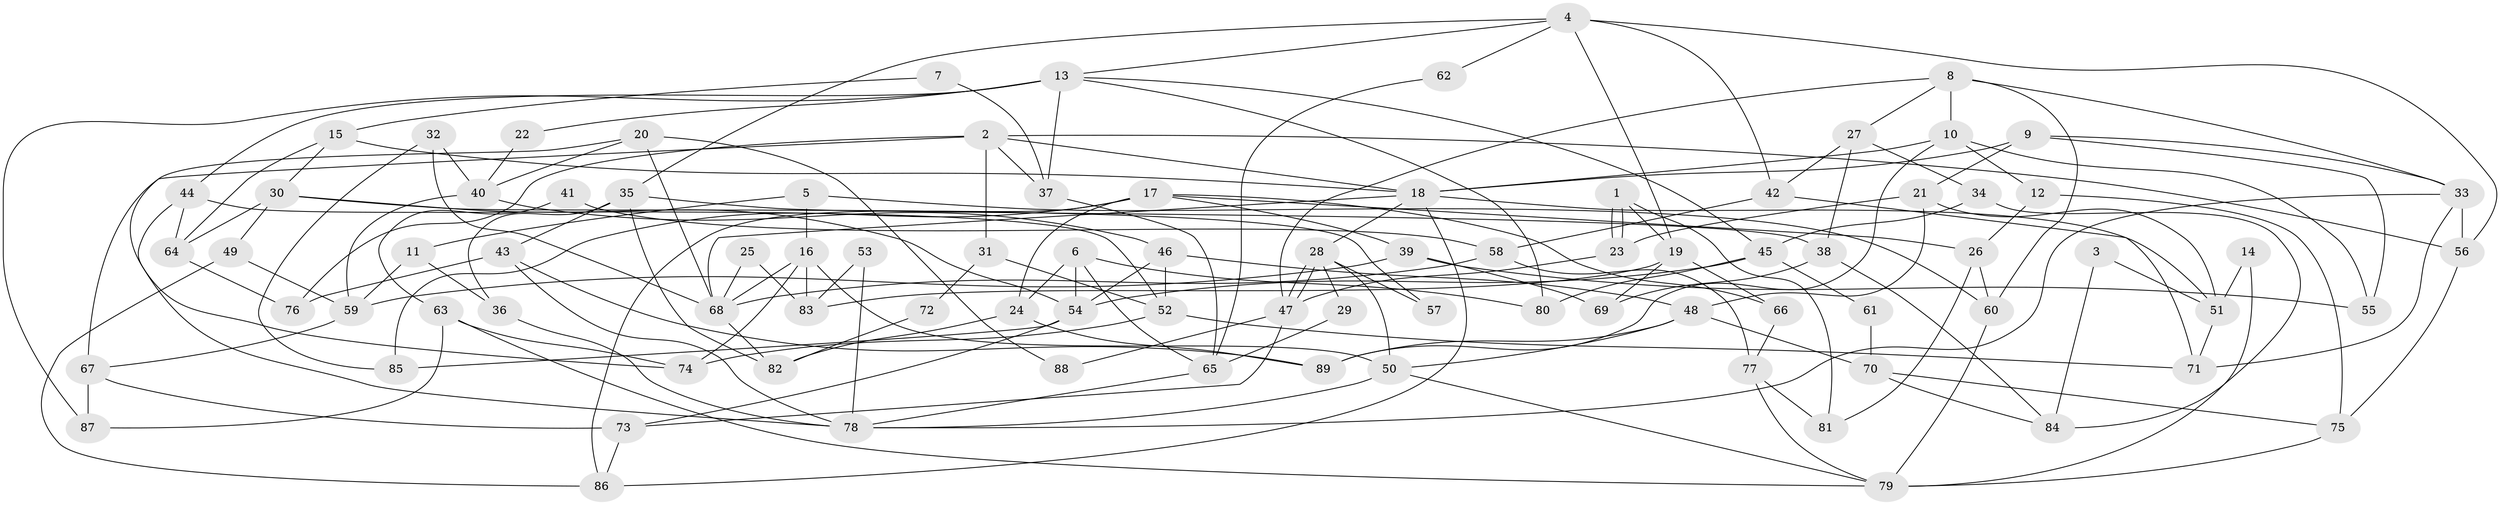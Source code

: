 // coarse degree distribution, {4: 0.24528301886792453, 8: 0.09433962264150944, 3: 0.09433962264150944, 6: 0.1320754716981132, 5: 0.16981132075471697, 7: 0.11320754716981132, 10: 0.03773584905660377, 9: 0.03773584905660377, 2: 0.07547169811320754}
// Generated by graph-tools (version 1.1) at 2025/52/02/27/25 19:52:01]
// undirected, 89 vertices, 178 edges
graph export_dot {
graph [start="1"]
  node [color=gray90,style=filled];
  1;
  2;
  3;
  4;
  5;
  6;
  7;
  8;
  9;
  10;
  11;
  12;
  13;
  14;
  15;
  16;
  17;
  18;
  19;
  20;
  21;
  22;
  23;
  24;
  25;
  26;
  27;
  28;
  29;
  30;
  31;
  32;
  33;
  34;
  35;
  36;
  37;
  38;
  39;
  40;
  41;
  42;
  43;
  44;
  45;
  46;
  47;
  48;
  49;
  50;
  51;
  52;
  53;
  54;
  55;
  56;
  57;
  58;
  59;
  60;
  61;
  62;
  63;
  64;
  65;
  66;
  67;
  68;
  69;
  70;
  71;
  72;
  73;
  74;
  75;
  76;
  77;
  78;
  79;
  80;
  81;
  82;
  83;
  84;
  85;
  86;
  87;
  88;
  89;
  1 -- 23;
  1 -- 23;
  1 -- 81;
  1 -- 19;
  2 -- 18;
  2 -- 56;
  2 -- 31;
  2 -- 37;
  2 -- 67;
  2 -- 76;
  3 -- 84;
  3 -- 51;
  4 -- 13;
  4 -- 35;
  4 -- 19;
  4 -- 42;
  4 -- 56;
  4 -- 62;
  5 -- 60;
  5 -- 16;
  5 -- 11;
  6 -- 24;
  6 -- 65;
  6 -- 54;
  6 -- 80;
  7 -- 15;
  7 -- 37;
  8 -- 27;
  8 -- 33;
  8 -- 10;
  8 -- 47;
  8 -- 60;
  9 -- 18;
  9 -- 21;
  9 -- 33;
  9 -- 55;
  10 -- 18;
  10 -- 12;
  10 -- 55;
  10 -- 89;
  11 -- 59;
  11 -- 36;
  12 -- 26;
  12 -- 75;
  13 -- 45;
  13 -- 87;
  13 -- 22;
  13 -- 37;
  13 -- 44;
  13 -- 80;
  14 -- 79;
  14 -- 51;
  15 -- 18;
  15 -- 64;
  15 -- 30;
  16 -- 68;
  16 -- 50;
  16 -- 74;
  16 -- 83;
  17 -- 85;
  17 -- 86;
  17 -- 24;
  17 -- 26;
  17 -- 39;
  17 -- 66;
  18 -- 28;
  18 -- 51;
  18 -- 68;
  18 -- 86;
  19 -- 66;
  19 -- 69;
  19 -- 83;
  20 -- 40;
  20 -- 68;
  20 -- 74;
  20 -- 88;
  21 -- 23;
  21 -- 48;
  21 -- 51;
  22 -- 40;
  23 -- 47;
  24 -- 89;
  24 -- 82;
  25 -- 83;
  25 -- 68;
  26 -- 60;
  26 -- 81;
  27 -- 38;
  27 -- 42;
  27 -- 34;
  28 -- 50;
  28 -- 47;
  28 -- 47;
  28 -- 29;
  28 -- 57;
  29 -- 65;
  30 -- 54;
  30 -- 49;
  30 -- 57;
  30 -- 64;
  31 -- 52;
  31 -- 72;
  32 -- 68;
  32 -- 40;
  32 -- 85;
  33 -- 78;
  33 -- 56;
  33 -- 71;
  34 -- 45;
  34 -- 84;
  35 -- 36;
  35 -- 43;
  35 -- 38;
  35 -- 82;
  36 -- 78;
  37 -- 65;
  38 -- 69;
  38 -- 84;
  39 -- 55;
  39 -- 59;
  39 -- 69;
  40 -- 59;
  40 -- 46;
  41 -- 63;
  41 -- 58;
  42 -- 71;
  42 -- 58;
  43 -- 89;
  43 -- 76;
  43 -- 78;
  44 -- 52;
  44 -- 64;
  44 -- 78;
  45 -- 80;
  45 -- 54;
  45 -- 61;
  46 -- 48;
  46 -- 54;
  46 -- 52;
  47 -- 73;
  47 -- 88;
  48 -- 70;
  48 -- 50;
  48 -- 89;
  49 -- 86;
  49 -- 59;
  50 -- 78;
  50 -- 79;
  51 -- 71;
  52 -- 74;
  52 -- 71;
  53 -- 78;
  53 -- 83;
  54 -- 73;
  54 -- 85;
  56 -- 75;
  58 -- 68;
  58 -- 77;
  59 -- 67;
  60 -- 79;
  61 -- 70;
  62 -- 65;
  63 -- 79;
  63 -- 74;
  63 -- 87;
  64 -- 76;
  65 -- 78;
  66 -- 77;
  67 -- 73;
  67 -- 87;
  68 -- 82;
  70 -- 84;
  70 -- 75;
  72 -- 82;
  73 -- 86;
  75 -- 79;
  77 -- 79;
  77 -- 81;
}
